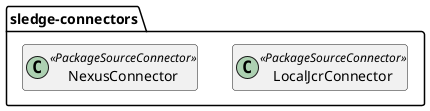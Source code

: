 @startuml

package "sledge-connectors" as connectors {
	class LocalJcrConnector <<PackageSourceConnector>>
	class NexusConnector  <<PackageSourceConnector>>
}

hide members

@enduml